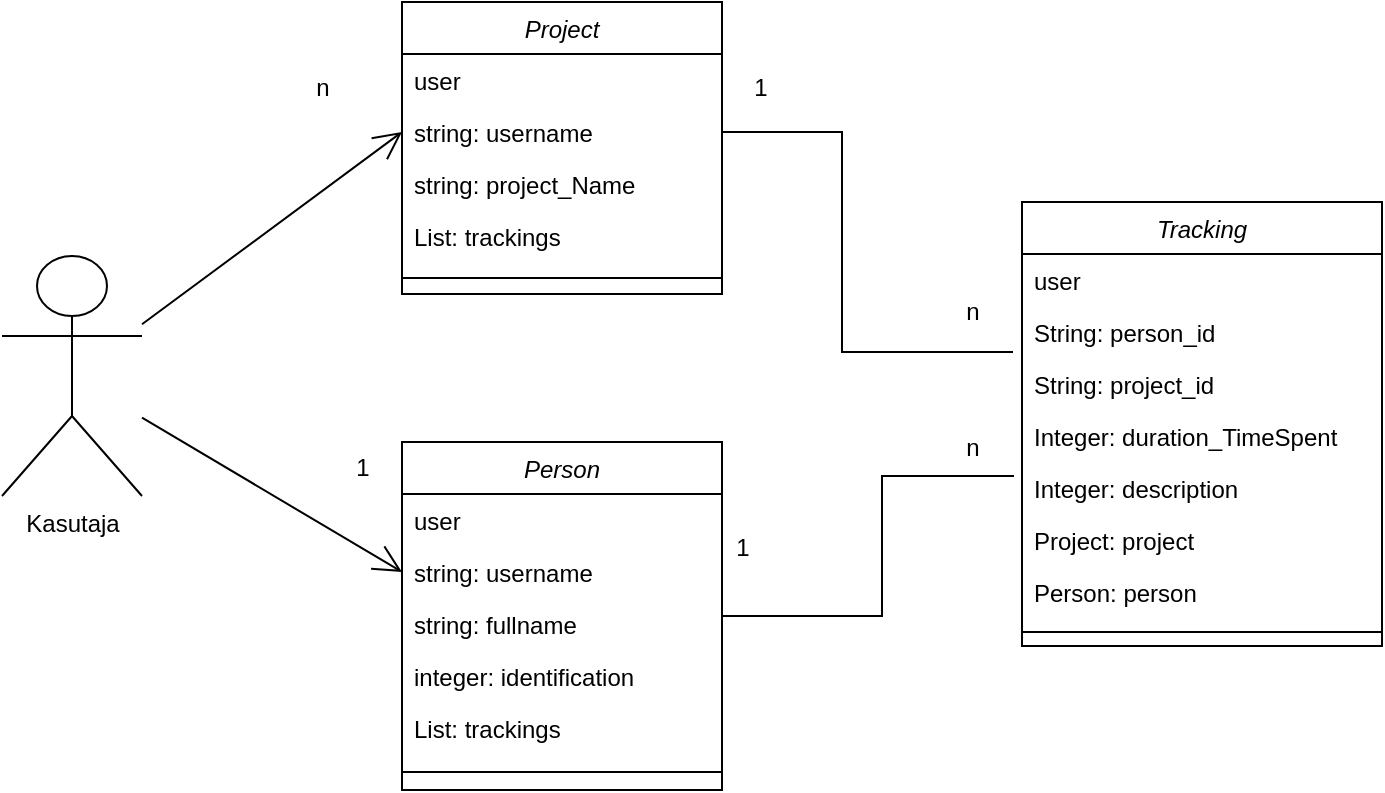 <mxfile version="21.3.8" type="github">
  <diagram id="C5RBs43oDa-KdzZeNtuy" name="Page-1">
    <mxGraphModel dx="1434" dy="794" grid="1" gridSize="10" guides="1" tooltips="1" connect="1" arrows="1" fold="1" page="1" pageScale="1" pageWidth="827" pageHeight="1169" math="0" shadow="0">
      <root>
        <mxCell id="WIyWlLk6GJQsqaUBKTNV-0" />
        <mxCell id="WIyWlLk6GJQsqaUBKTNV-1" parent="WIyWlLk6GJQsqaUBKTNV-0" />
        <mxCell id="zkfFHV4jXpPFQw0GAbJ--0" value="Project" style="swimlane;fontStyle=2;align=center;verticalAlign=top;childLayout=stackLayout;horizontal=1;startSize=26;horizontalStack=0;resizeParent=1;resizeLast=0;collapsible=1;marginBottom=0;rounded=0;shadow=0;strokeWidth=1;" parent="WIyWlLk6GJQsqaUBKTNV-1" vertex="1">
          <mxGeometry x="220" y="120" width="160" height="146" as="geometry">
            <mxRectangle x="230" y="140" width="160" height="26" as="alternateBounds" />
          </mxGeometry>
        </mxCell>
        <mxCell id="vBzaNSPJnKAhj-3SkT1I-35" value="user" style="text;align=left;verticalAlign=top;spacingLeft=4;spacingRight=4;overflow=hidden;rotatable=0;points=[[0,0.5],[1,0.5]];portConstraint=eastwest;" vertex="1" parent="zkfFHV4jXpPFQw0GAbJ--0">
          <mxGeometry y="26" width="160" height="26" as="geometry" />
        </mxCell>
        <mxCell id="zNqKEy_oDhTMJRxvjyLa-66" value="string: username" style="text;align=left;verticalAlign=top;spacingLeft=4;spacingRight=4;overflow=hidden;rotatable=0;points=[[0,0.5],[1,0.5]];portConstraint=eastwest;" parent="zkfFHV4jXpPFQw0GAbJ--0" vertex="1">
          <mxGeometry y="52" width="160" height="26" as="geometry" />
        </mxCell>
        <mxCell id="zNqKEy_oDhTMJRxvjyLa-65" value="string: project_Name&#xa;" style="text;align=left;verticalAlign=top;spacingLeft=4;spacingRight=4;overflow=hidden;rotatable=0;points=[[0,0.5],[1,0.5]];portConstraint=eastwest;" parent="zkfFHV4jXpPFQw0GAbJ--0" vertex="1">
          <mxGeometry y="78" width="160" height="26" as="geometry" />
        </mxCell>
        <mxCell id="vBzaNSPJnKAhj-3SkT1I-28" value="List: trackings" style="text;align=left;verticalAlign=top;spacingLeft=4;spacingRight=4;overflow=hidden;rotatable=0;points=[[0,0.5],[1,0.5]];portConstraint=eastwest;" vertex="1" parent="zkfFHV4jXpPFQw0GAbJ--0">
          <mxGeometry y="104" width="160" height="26" as="geometry" />
        </mxCell>
        <mxCell id="zkfFHV4jXpPFQw0GAbJ--4" value="" style="line;html=1;strokeWidth=1;align=left;verticalAlign=middle;spacingTop=-1;spacingLeft=3;spacingRight=3;rotatable=0;labelPosition=right;points=[];portConstraint=eastwest;" parent="zkfFHV4jXpPFQw0GAbJ--0" vertex="1">
          <mxGeometry y="130" width="160" height="16" as="geometry" />
        </mxCell>
        <mxCell id="vBzaNSPJnKAhj-3SkT1I-0" value="Tracking" style="swimlane;fontStyle=2;align=center;verticalAlign=top;childLayout=stackLayout;horizontal=1;startSize=26;horizontalStack=0;resizeParent=1;resizeLast=0;collapsible=1;marginBottom=0;rounded=0;shadow=0;strokeWidth=1;" vertex="1" parent="WIyWlLk6GJQsqaUBKTNV-1">
          <mxGeometry x="530" y="220" width="180" height="222" as="geometry">
            <mxRectangle x="230" y="140" width="160" height="26" as="alternateBounds" />
          </mxGeometry>
        </mxCell>
        <mxCell id="vBzaNSPJnKAhj-3SkT1I-37" value="user" style="text;align=left;verticalAlign=top;spacingLeft=4;spacingRight=4;overflow=hidden;rotatable=0;points=[[0,0.5],[1,0.5]];portConstraint=eastwest;" vertex="1" parent="vBzaNSPJnKAhj-3SkT1I-0">
          <mxGeometry y="26" width="180" height="26" as="geometry" />
        </mxCell>
        <mxCell id="vBzaNSPJnKAhj-3SkT1I-2" value="String: person_id" style="text;align=left;verticalAlign=top;spacingLeft=4;spacingRight=4;overflow=hidden;rotatable=0;points=[[0,0.5],[1,0.5]];portConstraint=eastwest;" vertex="1" parent="vBzaNSPJnKAhj-3SkT1I-0">
          <mxGeometry y="52" width="180" height="26" as="geometry" />
        </mxCell>
        <mxCell id="vBzaNSPJnKAhj-3SkT1I-3" value="String: project_id" style="text;align=left;verticalAlign=top;spacingLeft=4;spacingRight=4;overflow=hidden;rotatable=0;points=[[0,0.5],[1,0.5]];portConstraint=eastwest;" vertex="1" parent="vBzaNSPJnKAhj-3SkT1I-0">
          <mxGeometry y="78" width="180" height="26" as="geometry" />
        </mxCell>
        <mxCell id="vBzaNSPJnKAhj-3SkT1I-4" value="Integer: duration_TimeSpent" style="text;align=left;verticalAlign=top;spacingLeft=4;spacingRight=4;overflow=hidden;rotatable=0;points=[[0,0.5],[1,0.5]];portConstraint=eastwest;rounded=0;shadow=0;html=0;" vertex="1" parent="vBzaNSPJnKAhj-3SkT1I-0">
          <mxGeometry y="104" width="180" height="26" as="geometry" />
        </mxCell>
        <mxCell id="vBzaNSPJnKAhj-3SkT1I-24" value="Integer: description" style="text;align=left;verticalAlign=top;spacingLeft=4;spacingRight=4;overflow=hidden;rotatable=0;points=[[0,0.5],[1,0.5]];portConstraint=eastwest;rounded=0;shadow=0;html=0;" vertex="1" parent="vBzaNSPJnKAhj-3SkT1I-0">
          <mxGeometry y="130" width="180" height="26" as="geometry" />
        </mxCell>
        <mxCell id="vBzaNSPJnKAhj-3SkT1I-25" value="Project: project" style="text;align=left;verticalAlign=top;spacingLeft=4;spacingRight=4;overflow=hidden;rotatable=0;points=[[0,0.5],[1,0.5]];portConstraint=eastwest;rounded=0;shadow=0;html=0;" vertex="1" parent="vBzaNSPJnKAhj-3SkT1I-0">
          <mxGeometry y="156" width="180" height="26" as="geometry" />
        </mxCell>
        <mxCell id="vBzaNSPJnKAhj-3SkT1I-26" value="Person: person" style="text;align=left;verticalAlign=top;spacingLeft=4;spacingRight=4;overflow=hidden;rotatable=0;points=[[0,0.5],[1,0.5]];portConstraint=eastwest;rounded=0;shadow=0;html=0;" vertex="1" parent="vBzaNSPJnKAhj-3SkT1I-0">
          <mxGeometry y="182" width="180" height="26" as="geometry" />
        </mxCell>
        <mxCell id="vBzaNSPJnKAhj-3SkT1I-7" value="" style="line;html=1;strokeWidth=1;align=left;verticalAlign=middle;spacingTop=-1;spacingLeft=3;spacingRight=3;rotatable=0;labelPosition=right;points=[];portConstraint=eastwest;" vertex="1" parent="vBzaNSPJnKAhj-3SkT1I-0">
          <mxGeometry y="208" width="180" height="14" as="geometry" />
        </mxCell>
        <mxCell id="vBzaNSPJnKAhj-3SkT1I-8" value="Person" style="swimlane;fontStyle=2;align=center;verticalAlign=top;childLayout=stackLayout;horizontal=1;startSize=26;horizontalStack=0;resizeParent=1;resizeLast=0;collapsible=1;marginBottom=0;rounded=0;shadow=0;strokeWidth=1;" vertex="1" parent="WIyWlLk6GJQsqaUBKTNV-1">
          <mxGeometry x="220" y="340" width="160" height="174" as="geometry">
            <mxRectangle x="230" y="140" width="160" height="26" as="alternateBounds" />
          </mxGeometry>
        </mxCell>
        <mxCell id="vBzaNSPJnKAhj-3SkT1I-36" value="user" style="text;align=left;verticalAlign=top;spacingLeft=4;spacingRight=4;overflow=hidden;rotatable=0;points=[[0,0.5],[1,0.5]];portConstraint=eastwest;" vertex="1" parent="vBzaNSPJnKAhj-3SkT1I-8">
          <mxGeometry y="26" width="160" height="26" as="geometry" />
        </mxCell>
        <mxCell id="vBzaNSPJnKAhj-3SkT1I-10" value="string: username" style="text;align=left;verticalAlign=top;spacingLeft=4;spacingRight=4;overflow=hidden;rotatable=0;points=[[0,0.5],[1,0.5]];portConstraint=eastwest;" vertex="1" parent="vBzaNSPJnKAhj-3SkT1I-8">
          <mxGeometry y="52" width="160" height="26" as="geometry" />
        </mxCell>
        <mxCell id="vBzaNSPJnKAhj-3SkT1I-11" value="string: fullname" style="text;align=left;verticalAlign=top;spacingLeft=4;spacingRight=4;overflow=hidden;rotatable=0;points=[[0,0.5],[1,0.5]];portConstraint=eastwest;" vertex="1" parent="vBzaNSPJnKAhj-3SkT1I-8">
          <mxGeometry y="78" width="160" height="26" as="geometry" />
        </mxCell>
        <mxCell id="vBzaNSPJnKAhj-3SkT1I-12" value="integer: identification" style="text;align=left;verticalAlign=top;spacingLeft=4;spacingRight=4;overflow=hidden;rotatable=0;points=[[0,0.5],[1,0.5]];portConstraint=eastwest;rounded=0;shadow=0;html=0;" vertex="1" parent="vBzaNSPJnKAhj-3SkT1I-8">
          <mxGeometry y="104" width="160" height="26" as="geometry" />
        </mxCell>
        <mxCell id="vBzaNSPJnKAhj-3SkT1I-27" value="List: trackings" style="text;align=left;verticalAlign=top;spacingLeft=4;spacingRight=4;overflow=hidden;rotatable=0;points=[[0,0.5],[1,0.5]];portConstraint=eastwest;rounded=0;shadow=0;html=0;" vertex="1" parent="vBzaNSPJnKAhj-3SkT1I-8">
          <mxGeometry y="130" width="160" height="26" as="geometry" />
        </mxCell>
        <mxCell id="vBzaNSPJnKAhj-3SkT1I-15" value="" style="line;html=1;strokeWidth=1;align=left;verticalAlign=middle;spacingTop=-1;spacingLeft=3;spacingRight=3;rotatable=0;labelPosition=right;points=[];portConstraint=eastwest;" vertex="1" parent="vBzaNSPJnKAhj-3SkT1I-8">
          <mxGeometry y="156" width="160" height="18" as="geometry" />
        </mxCell>
        <mxCell id="vBzaNSPJnKAhj-3SkT1I-16" value="Kasutaja" style="shape=umlActor;verticalLabelPosition=bottom;verticalAlign=top;html=1;outlineConnect=0;" vertex="1" parent="WIyWlLk6GJQsqaUBKTNV-1">
          <mxGeometry x="20" y="247" width="70" height="120" as="geometry" />
        </mxCell>
        <mxCell id="vBzaNSPJnKAhj-3SkT1I-17" value="" style="endArrow=none;endFill=0;endSize=12;html=1;rounded=0;entryX=-0.025;entryY=0.269;entryDx=0;entryDy=0;entryPerimeter=0;exitX=1;exitY=0.5;exitDx=0;exitDy=0;" edge="1" parent="WIyWlLk6GJQsqaUBKTNV-1" source="vBzaNSPJnKAhj-3SkT1I-8">
          <mxGeometry width="160" relative="1" as="geometry">
            <mxPoint x="330" y="410" as="sourcePoint" />
            <mxPoint x="526" y="356.994" as="targetPoint" />
            <Array as="points">
              <mxPoint x="460" y="427" />
              <mxPoint x="460" y="357" />
            </Array>
          </mxGeometry>
        </mxCell>
        <mxCell id="vBzaNSPJnKAhj-3SkT1I-18" value="" style="endArrow=none;endFill=0;endSize=12;html=1;rounded=0;entryX=-0.025;entryY=-0.115;entryDx=0;entryDy=0;entryPerimeter=0;exitX=1;exitY=0.5;exitDx=0;exitDy=0;" edge="1" parent="WIyWlLk6GJQsqaUBKTNV-1" source="zNqKEy_oDhTMJRxvjyLa-66" target="vBzaNSPJnKAhj-3SkT1I-3">
          <mxGeometry width="160" relative="1" as="geometry">
            <mxPoint x="360" y="299" as="sourcePoint" />
            <mxPoint x="506" y="242" as="targetPoint" />
            <Array as="points">
              <mxPoint x="440" y="185" />
              <mxPoint x="440" y="295" />
            </Array>
          </mxGeometry>
        </mxCell>
        <mxCell id="vBzaNSPJnKAhj-3SkT1I-19" value="" style="endArrow=open;endFill=1;endSize=12;html=1;rounded=0;entryX=0;entryY=0.5;entryDx=0;entryDy=0;" edge="1" parent="WIyWlLk6GJQsqaUBKTNV-1" source="vBzaNSPJnKAhj-3SkT1I-16" target="zNqKEy_oDhTMJRxvjyLa-66">
          <mxGeometry width="160" relative="1" as="geometry">
            <mxPoint x="170" y="550" as="sourcePoint" />
            <mxPoint x="330" y="550" as="targetPoint" />
          </mxGeometry>
        </mxCell>
        <mxCell id="vBzaNSPJnKAhj-3SkT1I-20" value="" style="endArrow=open;endFill=1;endSize=12;html=1;rounded=0;entryX=0;entryY=0.5;entryDx=0;entryDy=0;" edge="1" parent="WIyWlLk6GJQsqaUBKTNV-1" source="vBzaNSPJnKAhj-3SkT1I-16" target="vBzaNSPJnKAhj-3SkT1I-10">
          <mxGeometry width="160" relative="1" as="geometry">
            <mxPoint x="100" y="291" as="sourcePoint" />
            <mxPoint x="230" y="195" as="targetPoint" />
          </mxGeometry>
        </mxCell>
        <mxCell id="vBzaNSPJnKAhj-3SkT1I-29" value="n" style="text;html=1;align=center;verticalAlign=middle;resizable=0;points=[];autosize=1;strokeColor=none;fillColor=none;" vertex="1" parent="WIyWlLk6GJQsqaUBKTNV-1">
          <mxGeometry x="490" y="328" width="30" height="30" as="geometry" />
        </mxCell>
        <mxCell id="vBzaNSPJnKAhj-3SkT1I-30" value="n" style="text;html=1;align=center;verticalAlign=middle;resizable=0;points=[];autosize=1;strokeColor=none;fillColor=none;" vertex="1" parent="WIyWlLk6GJQsqaUBKTNV-1">
          <mxGeometry x="165" y="148" width="30" height="30" as="geometry" />
        </mxCell>
        <mxCell id="vBzaNSPJnKAhj-3SkT1I-31" value="1" style="text;html=1;align=center;verticalAlign=middle;resizable=0;points=[];autosize=1;strokeColor=none;fillColor=none;" vertex="1" parent="WIyWlLk6GJQsqaUBKTNV-1">
          <mxGeometry x="185" y="338" width="30" height="30" as="geometry" />
        </mxCell>
        <mxCell id="vBzaNSPJnKAhj-3SkT1I-32" value="1" style="text;html=1;align=center;verticalAlign=middle;resizable=0;points=[];autosize=1;strokeColor=none;fillColor=none;" vertex="1" parent="WIyWlLk6GJQsqaUBKTNV-1">
          <mxGeometry x="375" y="378" width="30" height="30" as="geometry" />
        </mxCell>
        <mxCell id="vBzaNSPJnKAhj-3SkT1I-33" value="1" style="text;html=1;align=center;verticalAlign=middle;resizable=0;points=[];autosize=1;strokeColor=none;fillColor=none;" vertex="1" parent="WIyWlLk6GJQsqaUBKTNV-1">
          <mxGeometry x="384" y="148" width="30" height="30" as="geometry" />
        </mxCell>
        <mxCell id="vBzaNSPJnKAhj-3SkT1I-34" value="n" style="text;html=1;align=center;verticalAlign=middle;resizable=0;points=[];autosize=1;strokeColor=none;fillColor=none;" vertex="1" parent="WIyWlLk6GJQsqaUBKTNV-1">
          <mxGeometry x="490" y="260" width="30" height="30" as="geometry" />
        </mxCell>
      </root>
    </mxGraphModel>
  </diagram>
</mxfile>
